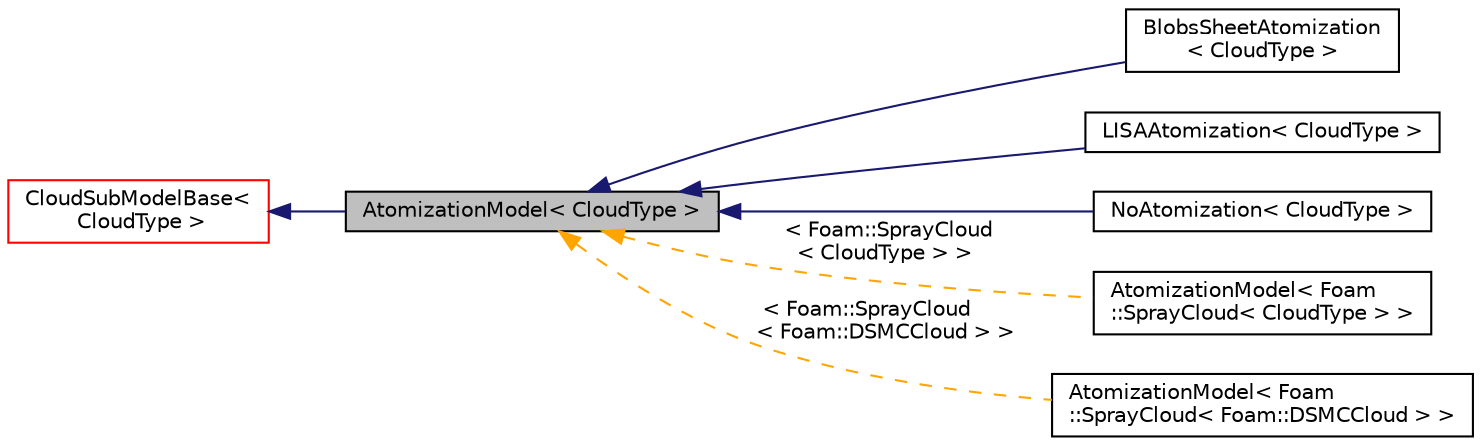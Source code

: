 digraph "AtomizationModel&lt; CloudType &gt;"
{
  bgcolor="transparent";
  edge [fontname="Helvetica",fontsize="10",labelfontname="Helvetica",labelfontsize="10"];
  node [fontname="Helvetica",fontsize="10",shape=record];
  rankdir="LR";
  Node1 [label="AtomizationModel\< CloudType \>",height=0.2,width=0.4,color="black", fillcolor="grey75", style="filled", fontcolor="black"];
  Node2 -> Node1 [dir="back",color="midnightblue",fontsize="10",style="solid",fontname="Helvetica"];
  Node2 [label="CloudSubModelBase\<\l CloudType \>",height=0.2,width=0.4,color="red",URL="$a00284.html",tooltip="Base class for cloud sub-models. "];
  Node1 -> Node3 [dir="back",color="midnightblue",fontsize="10",style="solid",fontname="Helvetica"];
  Node3 [label="BlobsSheetAtomization\l\< CloudType \>",height=0.2,width=0.4,color="black",URL="$a00140.html",tooltip="Primary Breakup Model for pressure swirl atomizers. "];
  Node1 -> Node4 [dir="back",color="midnightblue",fontsize="10",style="solid",fontname="Helvetica"];
  Node4 [label="LISAAtomization\< CloudType \>",height=0.2,width=0.4,color="black",URL="$a01396.html",tooltip="Primary Breakup Model for pressure swirl atomizers. "];
  Node1 -> Node5 [dir="back",color="midnightblue",fontsize="10",style="solid",fontname="Helvetica"];
  Node5 [label="NoAtomization\< CloudType \>",height=0.2,width=0.4,color="black",URL="$a01629.html",tooltip="Dummy phase change model for &#39;none&#39;. "];
  Node1 -> Node6 [dir="back",color="orange",fontsize="10",style="dashed",label=" \< Foam::SprayCloud\l\< CloudType \> \>" ,fontname="Helvetica"];
  Node6 [label="AtomizationModel\< Foam\l::SprayCloud\< CloudType \> \>",height=0.2,width=0.4,color="black",URL="$a00079.html"];
  Node1 -> Node7 [dir="back",color="orange",fontsize="10",style="dashed",label=" \< Foam::SprayCloud\l\< Foam::DSMCCloud \> \>" ,fontname="Helvetica"];
  Node7 [label="AtomizationModel\< Foam\l::SprayCloud\< Foam::DSMCCloud \> \>",height=0.2,width=0.4,color="black",URL="$a00079.html"];
}
